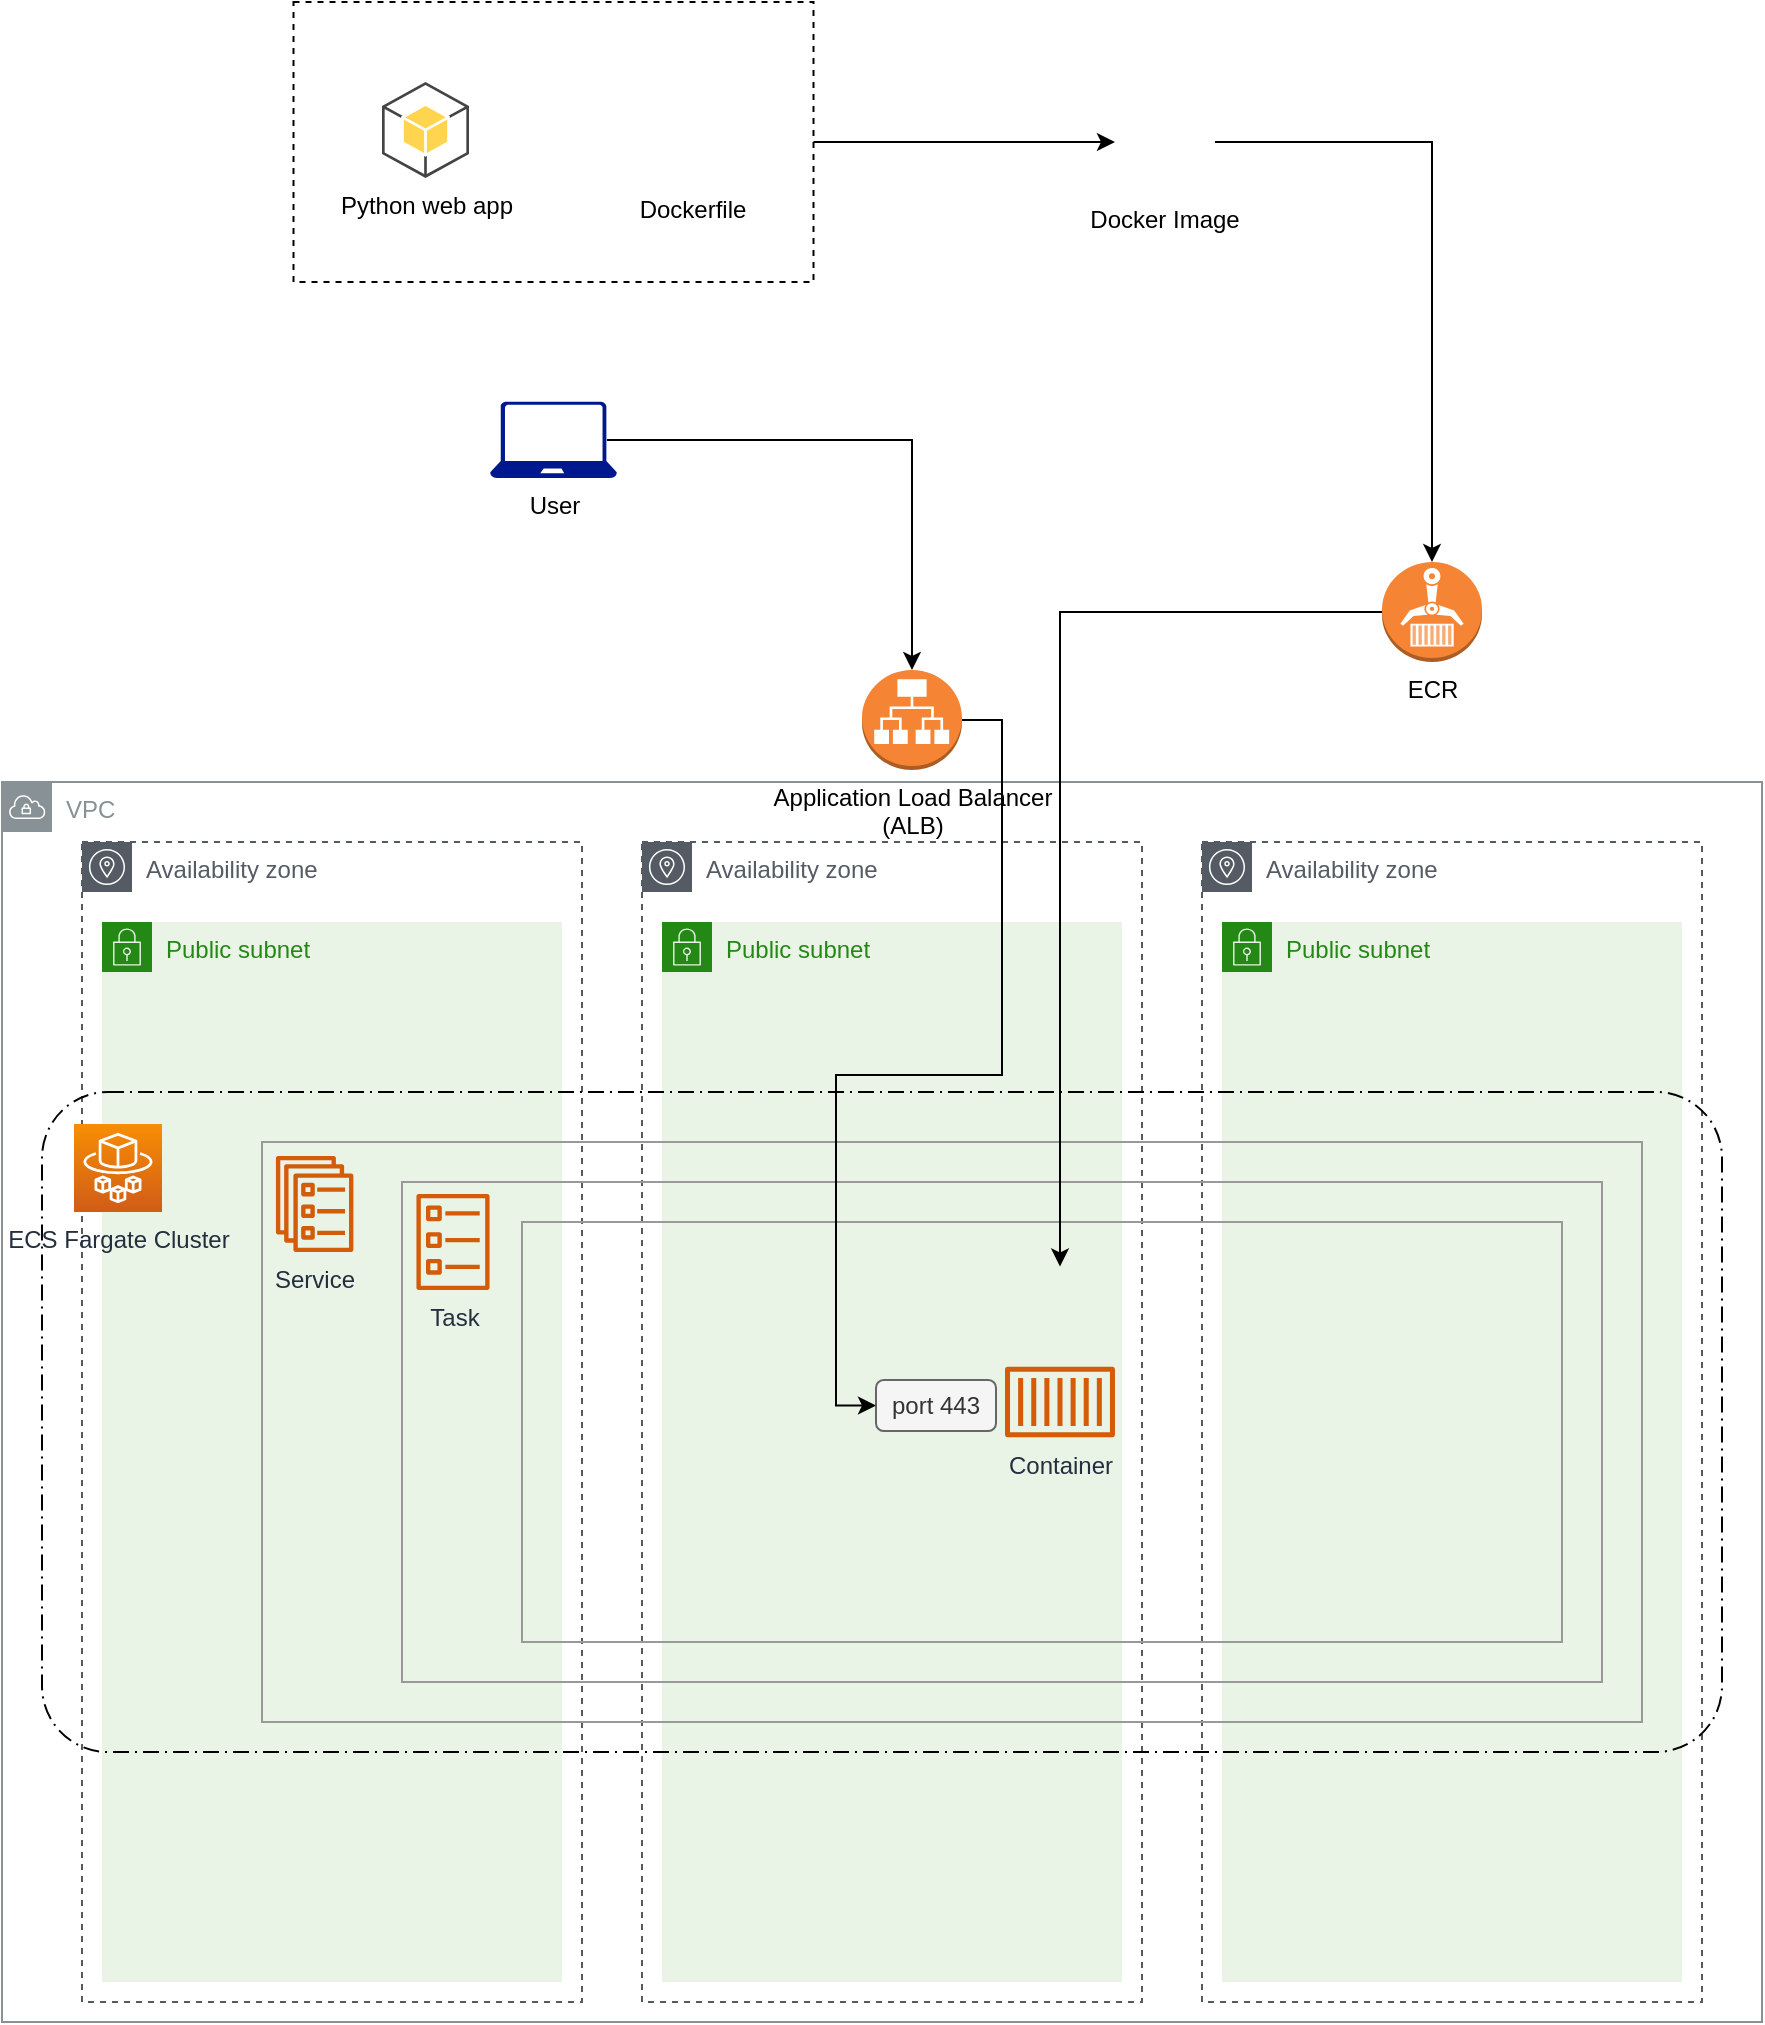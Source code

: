 <mxfile version="21.0.2" type="device"><diagram id="8ne03jN9zUpkJIm16zFI" name="Page-2"><mxGraphModel dx="2001" dy="704" grid="1" gridSize="10" guides="1" tooltips="1" connect="1" arrows="1" fold="1" page="1" pageScale="1" pageWidth="850" pageHeight="1100" math="0" shadow="0"><root><mxCell id="_oGY1lfi3AP4juyovn9u-0"/><mxCell id="_oGY1lfi3AP4juyovn9u-1" parent="_oGY1lfi3AP4juyovn9u-0"/><mxCell id="EWQ0hjJLXgxL-OgnRUEt-52" style="edgeStyle=orthogonalEdgeStyle;rounded=0;orthogonalLoop=1;jettySize=auto;html=1;entryX=0;entryY=0.5;entryDx=0;entryDy=0;" edge="1" parent="_oGY1lfi3AP4juyovn9u-1" source="_oGY1lfi3AP4juyovn9u-7" target="_oGY1lfi3AP4juyovn9u-4"><mxGeometry relative="1" as="geometry"><mxPoint x="520" y="290" as="targetPoint"/></mxGeometry></mxCell><mxCell id="_oGY1lfi3AP4juyovn9u-7" value="" style="rounded=0;whiteSpace=wrap;html=1;fillColor=none;dashed=1;" parent="_oGY1lfi3AP4juyovn9u-1" vertex="1"><mxGeometry x="115.75" y="220" width="260" height="140" as="geometry"/></mxCell><mxCell id="_oGY1lfi3AP4juyovn9u-3" value="Dockerfile" style="shape=image;html=1;verticalAlign=top;verticalLabelPosition=bottom;labelBackgroundColor=#ffffff;imageAspect=0;aspect=fixed;image=https://cdn3.iconfinder.com/data/icons/social-media-2169/24/social_media_social_media_logo_docker-128.png" parent="_oGY1lfi3AP4juyovn9u-1" vertex="1"><mxGeometry x="290" y="260" width="50" height="50" as="geometry"/></mxCell><mxCell id="EWQ0hjJLXgxL-OgnRUEt-41" style="edgeStyle=orthogonalEdgeStyle;rounded=0;orthogonalLoop=1;jettySize=auto;html=1;entryX=0.5;entryY=0;entryDx=0;entryDy=0;entryPerimeter=0;" edge="1" parent="_oGY1lfi3AP4juyovn9u-1" source="_oGY1lfi3AP4juyovn9u-4" target="_oGY1lfi3AP4juyovn9u-10"><mxGeometry relative="1" as="geometry"/></mxCell><mxCell id="_oGY1lfi3AP4juyovn9u-4" value="Docker Image" style="shape=image;html=1;verticalAlign=top;verticalLabelPosition=bottom;labelBackgroundColor=#ffffff;imageAspect=0;aspect=fixed;image=https://cdn4.iconfinder.com/data/icons/logos-and-brands-1/512/97_Docker_logo_logos-128.png" parent="_oGY1lfi3AP4juyovn9u-1" vertex="1"><mxGeometry x="526.48" y="265" width="50" height="50" as="geometry"/></mxCell><mxCell id="_oGY1lfi3AP4juyovn9u-10" value="ECR" style="outlineConnect=0;dashed=0;verticalLabelPosition=bottom;verticalAlign=top;align=center;html=1;shape=mxgraph.aws3.ecr;fillColor=#F58534;gradientColor=none;" parent="_oGY1lfi3AP4juyovn9u-1" vertex="1"><mxGeometry x="660" y="500" width="50" height="50" as="geometry"/></mxCell><mxCell id="vLUyfDXEjQVqiP3oZA2G-13" value="&lt;div&gt;Application Load Balancer&lt;/div&gt;&lt;div&gt;(ALB)&lt;br&gt;&lt;/div&gt;" style="outlineConnect=0;dashed=0;verticalLabelPosition=bottom;verticalAlign=top;align=center;html=1;shape=mxgraph.aws3.application_load_balancer;fillColor=#F58534;gradientColor=none;strokeColor=#999999;" parent="_oGY1lfi3AP4juyovn9u-1" vertex="1"><mxGeometry x="400" y="554" width="50" height="50" as="geometry"/></mxCell><mxCell id="vLUyfDXEjQVqiP3oZA2G-17" style="edgeStyle=orthogonalEdgeStyle;rounded=0;orthogonalLoop=1;jettySize=auto;html=1;exitX=0.92;exitY=0.5;exitDx=0;exitDy=0;exitPerimeter=0;" parent="_oGY1lfi3AP4juyovn9u-1" source="vLUyfDXEjQVqiP3oZA2G-16" target="vLUyfDXEjQVqiP3oZA2G-13" edge="1"><mxGeometry relative="1" as="geometry"/></mxCell><mxCell id="vLUyfDXEjQVqiP3oZA2G-16" value="User" style="aspect=fixed;pointerEvents=1;shadow=0;dashed=0;html=1;strokeColor=none;labelPosition=center;verticalLabelPosition=bottom;verticalAlign=top;align=center;fillColor=#00188D;shape=mxgraph.azure.laptop" parent="_oGY1lfi3AP4juyovn9u-1" vertex="1"><mxGeometry x="214" y="419.9" width="63.5" height="38.1" as="geometry"/></mxCell><mxCell id="EWQ0hjJLXgxL-OgnRUEt-0" value="Python web app" style="outlineConnect=0;dashed=0;verticalLabelPosition=bottom;verticalAlign=top;align=center;html=1;shape=mxgraph.aws3.android;fillColor=#FFD44F;gradientColor=none;" vertex="1" parent="_oGY1lfi3AP4juyovn9u-1"><mxGeometry x="160" y="260" width="43.5" height="48" as="geometry"/></mxCell><mxCell id="EWQ0hjJLXgxL-OgnRUEt-1" value="VPC" style="sketch=0;outlineConnect=0;gradientColor=none;html=1;whiteSpace=wrap;fontSize=12;fontStyle=0;shape=mxgraph.aws4.group;grIcon=mxgraph.aws4.group_vpc;strokeColor=#879196;fillColor=none;verticalAlign=top;align=left;spacingLeft=30;fontColor=#879196;dashed=0;movable=0;resizable=0;rotatable=0;deletable=0;editable=0;locked=1;connectable=0;" vertex="1" parent="_oGY1lfi3AP4juyovn9u-1"><mxGeometry x="-30" y="610" width="880" height="620" as="geometry"/></mxCell><mxCell id="EWQ0hjJLXgxL-OgnRUEt-2" value="Availability zone" style="sketch=0;outlineConnect=0;gradientColor=none;html=1;whiteSpace=wrap;fontSize=12;fontStyle=0;shape=mxgraph.aws4.group;grIcon=mxgraph.aws4.group_availability_zone;strokeColor=#545B64;fillColor=none;verticalAlign=top;align=left;spacingLeft=30;fontColor=#545B64;dashed=1;" vertex="1" parent="_oGY1lfi3AP4juyovn9u-1"><mxGeometry x="10" y="640" width="250" height="580" as="geometry"/></mxCell><mxCell id="EWQ0hjJLXgxL-OgnRUEt-8" value="Public subnet" style="points=[[0,0],[0.25,0],[0.5,0],[0.75,0],[1,0],[1,0.25],[1,0.5],[1,0.75],[1,1],[0.75,1],[0.5,1],[0.25,1],[0,1],[0,0.75],[0,0.5],[0,0.25]];outlineConnect=0;gradientColor=none;html=1;whiteSpace=wrap;fontSize=12;fontStyle=0;container=1;pointerEvents=0;collapsible=0;recursiveResize=0;shape=mxgraph.aws4.group;grIcon=mxgraph.aws4.group_security_group;grStroke=0;strokeColor=#248814;fillColor=#E9F3E6;verticalAlign=top;align=left;spacingLeft=30;fontColor=#248814;dashed=0;" vertex="1" parent="_oGY1lfi3AP4juyovn9u-1"><mxGeometry x="20" y="680" width="230" height="530" as="geometry"/></mxCell><mxCell id="EWQ0hjJLXgxL-OgnRUEt-14" value="Availability zone" style="sketch=0;outlineConnect=0;gradientColor=none;html=1;whiteSpace=wrap;fontSize=12;fontStyle=0;shape=mxgraph.aws4.group;grIcon=mxgraph.aws4.group_availability_zone;strokeColor=#545B64;fillColor=none;verticalAlign=top;align=left;spacingLeft=30;fontColor=#545B64;dashed=1;" vertex="1" parent="_oGY1lfi3AP4juyovn9u-1"><mxGeometry x="290" y="640" width="250" height="580" as="geometry"/></mxCell><mxCell id="EWQ0hjJLXgxL-OgnRUEt-15" value="Availability zone" style="sketch=0;outlineConnect=0;gradientColor=none;html=1;whiteSpace=wrap;fontSize=12;fontStyle=0;shape=mxgraph.aws4.group;grIcon=mxgraph.aws4.group_availability_zone;strokeColor=#545B64;fillColor=none;verticalAlign=top;align=left;spacingLeft=30;fontColor=#545B64;dashed=1;" vertex="1" parent="_oGY1lfi3AP4juyovn9u-1"><mxGeometry x="570" y="640" width="250" height="580" as="geometry"/></mxCell><mxCell id="EWQ0hjJLXgxL-OgnRUEt-17" value="Public subnet" style="points=[[0,0],[0.25,0],[0.5,0],[0.75,0],[1,0],[1,0.25],[1,0.5],[1,0.75],[1,1],[0.75,1],[0.5,1],[0.25,1],[0,1],[0,0.75],[0,0.5],[0,0.25]];outlineConnect=0;gradientColor=none;html=1;whiteSpace=wrap;fontSize=12;fontStyle=0;container=1;pointerEvents=0;collapsible=0;recursiveResize=0;shape=mxgraph.aws4.group;grIcon=mxgraph.aws4.group_security_group;grStroke=0;strokeColor=#248814;fillColor=#E9F3E6;verticalAlign=top;align=left;spacingLeft=30;fontColor=#248814;dashed=0;" vertex="1" parent="_oGY1lfi3AP4juyovn9u-1"><mxGeometry x="300" y="680" width="230" height="530" as="geometry"/></mxCell><mxCell id="EWQ0hjJLXgxL-OgnRUEt-19" value="Public subnet" style="points=[[0,0],[0.25,0],[0.5,0],[0.75,0],[1,0],[1,0.25],[1,0.5],[1,0.75],[1,1],[0.75,1],[0.5,1],[0.25,1],[0,1],[0,0.75],[0,0.5],[0,0.25]];outlineConnect=0;gradientColor=none;html=1;whiteSpace=wrap;fontSize=12;fontStyle=0;container=1;pointerEvents=0;collapsible=0;recursiveResize=0;shape=mxgraph.aws4.group;grIcon=mxgraph.aws4.group_security_group;grStroke=0;strokeColor=#248814;fillColor=#E9F3E6;verticalAlign=top;align=left;spacingLeft=30;fontColor=#248814;dashed=0;" vertex="1" parent="_oGY1lfi3AP4juyovn9u-1"><mxGeometry x="580" y="680" width="230" height="530" as="geometry"/></mxCell><mxCell id="EWQ0hjJLXgxL-OgnRUEt-20" value="" style="rounded=1;arcSize=10;dashed=1;fillColor=none;gradientColor=none;dashPattern=8 3 1 3;strokeWidth=1;" vertex="1" parent="_oGY1lfi3AP4juyovn9u-1"><mxGeometry x="-10" y="765" width="840" height="330" as="geometry"/></mxCell><mxCell id="EWQ0hjJLXgxL-OgnRUEt-23" value="" style="rounded=0;whiteSpace=wrap;html=1;fillColor=none;align=left;verticalAlign=top;strokeColor=#999999;" vertex="1" parent="_oGY1lfi3AP4juyovn9u-1"><mxGeometry x="100" y="790" width="690" height="290" as="geometry"/></mxCell><mxCell id="EWQ0hjJLXgxL-OgnRUEt-26" value="" style="rounded=0;whiteSpace=wrap;html=1;fillColor=none;align=left;verticalAlign=top;strokeColor=#999999;" vertex="1" parent="_oGY1lfi3AP4juyovn9u-1"><mxGeometry x="170" y="810" width="600" height="250" as="geometry"/></mxCell><mxCell id="EWQ0hjJLXgxL-OgnRUEt-27" value="Task" style="sketch=0;outlineConnect=0;fontColor=#232F3E;gradientColor=none;fillColor=#D45B07;strokeColor=none;dashed=0;verticalLabelPosition=bottom;verticalAlign=top;align=center;html=1;fontSize=12;fontStyle=0;aspect=fixed;pointerEvents=1;shape=mxgraph.aws4.ecs_task;" vertex="1" parent="_oGY1lfi3AP4juyovn9u-1"><mxGeometry x="177" y="816" width="37" height="48" as="geometry"/></mxCell><mxCell id="EWQ0hjJLXgxL-OgnRUEt-28" value="Service" style="sketch=0;outlineConnect=0;fontColor=#232F3E;gradientColor=none;fillColor=#D45B07;strokeColor=none;dashed=0;verticalLabelPosition=bottom;verticalAlign=top;align=center;html=1;fontSize=12;fontStyle=0;aspect=fixed;pointerEvents=1;shape=mxgraph.aws4.ecs_service;" vertex="1" parent="_oGY1lfi3AP4juyovn9u-1"><mxGeometry x="106.83" y="797" width="39" height="48" as="geometry"/></mxCell><mxCell id="EWQ0hjJLXgxL-OgnRUEt-29" value="ECS Fargate Cluster" style="sketch=0;points=[[0,0,0],[0.25,0,0],[0.5,0,0],[0.75,0,0],[1,0,0],[0,1,0],[0.25,1,0],[0.5,1,0],[0.75,1,0],[1,1,0],[0,0.25,0],[0,0.5,0],[0,0.75,0],[1,0.25,0],[1,0.5,0],[1,0.75,0]];outlineConnect=0;fontColor=#232F3E;gradientColor=#F78E04;gradientDirection=north;fillColor=#D05C17;strokeColor=#ffffff;dashed=0;verticalLabelPosition=bottom;verticalAlign=top;align=center;html=1;fontSize=12;fontStyle=0;aspect=fixed;shape=mxgraph.aws4.resourceIcon;resIcon=mxgraph.aws4.fargate;" vertex="1" parent="_oGY1lfi3AP4juyovn9u-1"><mxGeometry x="6" y="781" width="44" height="44" as="geometry"/></mxCell><mxCell id="EWQ0hjJLXgxL-OgnRUEt-31" value="" style="rounded=0;whiteSpace=wrap;html=1;fillColor=none;align=left;verticalAlign=top;strokeColor=#999999;" vertex="1" parent="_oGY1lfi3AP4juyovn9u-1"><mxGeometry x="230" y="830" width="520" height="210" as="geometry"/></mxCell><mxCell id="EWQ0hjJLXgxL-OgnRUEt-32" value="Container" style="sketch=0;outlineConnect=0;fontColor=#232F3E;gradientColor=none;fillColor=#D45B07;strokeColor=none;dashed=0;verticalLabelPosition=bottom;verticalAlign=top;align=center;html=1;fontSize=12;fontStyle=0;aspect=fixed;pointerEvents=1;shape=mxgraph.aws4.container_1;" vertex="1" parent="_oGY1lfi3AP4juyovn9u-1"><mxGeometry x="471.51" y="902.25" width="54.97" height="35.5" as="geometry"/></mxCell><mxCell id="vLUyfDXEjQVqiP3oZA2G-12" value="port 443" style="rounded=1;whiteSpace=wrap;html=1;strokeColor=#666666;fillColor=#f5f5f5;fontColor=#333333;" parent="_oGY1lfi3AP4juyovn9u-1" vertex="1"><mxGeometry x="407" y="909" width="60" height="25.5" as="geometry"/></mxCell><mxCell id="vLUyfDXEjQVqiP3oZA2G-15" style="edgeStyle=orthogonalEdgeStyle;rounded=0;orthogonalLoop=1;jettySize=auto;html=1;exitX=1;exitY=0.5;exitDx=0;exitDy=0;exitPerimeter=0;entryX=0;entryY=0.5;entryDx=0;entryDy=0;" parent="_oGY1lfi3AP4juyovn9u-1" source="vLUyfDXEjQVqiP3oZA2G-13" target="vLUyfDXEjQVqiP3oZA2G-12" edge="1"><mxGeometry relative="1" as="geometry"/></mxCell><mxCell id="EWQ0hjJLXgxL-OgnRUEt-43" value="" style="shape=image;html=1;verticalAlign=top;verticalLabelPosition=bottom;labelBackgroundColor=none;imageAspect=0;aspect=fixed;image=https://cdn4.iconfinder.com/data/icons/logos-and-brands-1/512/97_Docker_logo_logos-128.png" vertex="1" parent="_oGY1lfi3AP4juyovn9u-1"><mxGeometry x="474" y="852.25" width="50" height="50" as="geometry"/></mxCell><mxCell id="EWQ0hjJLXgxL-OgnRUEt-48" style="edgeStyle=orthogonalEdgeStyle;rounded=0;orthogonalLoop=1;jettySize=auto;html=1;" edge="1" parent="_oGY1lfi3AP4juyovn9u-1" source="_oGY1lfi3AP4juyovn9u-10" target="EWQ0hjJLXgxL-OgnRUEt-43"><mxGeometry relative="1" as="geometry"/></mxCell><mxCell id="EWQ0hjJLXgxL-OgnRUEt-53" value="" style="shape=image;html=1;verticalAlign=top;verticalLabelPosition=bottom;labelBackgroundColor=#ffffff;imageAspect=0;aspect=fixed;image=https://cdn4.iconfinder.com/data/icons/ionicons/512/icon-ios7-plus-empty-128.png" vertex="1" parent="_oGY1lfi3AP4juyovn9u-1"><mxGeometry x="240" y="276.63" width="26.75" height="26.75" as="geometry"/></mxCell></root></mxGraphModel></diagram></mxfile>
